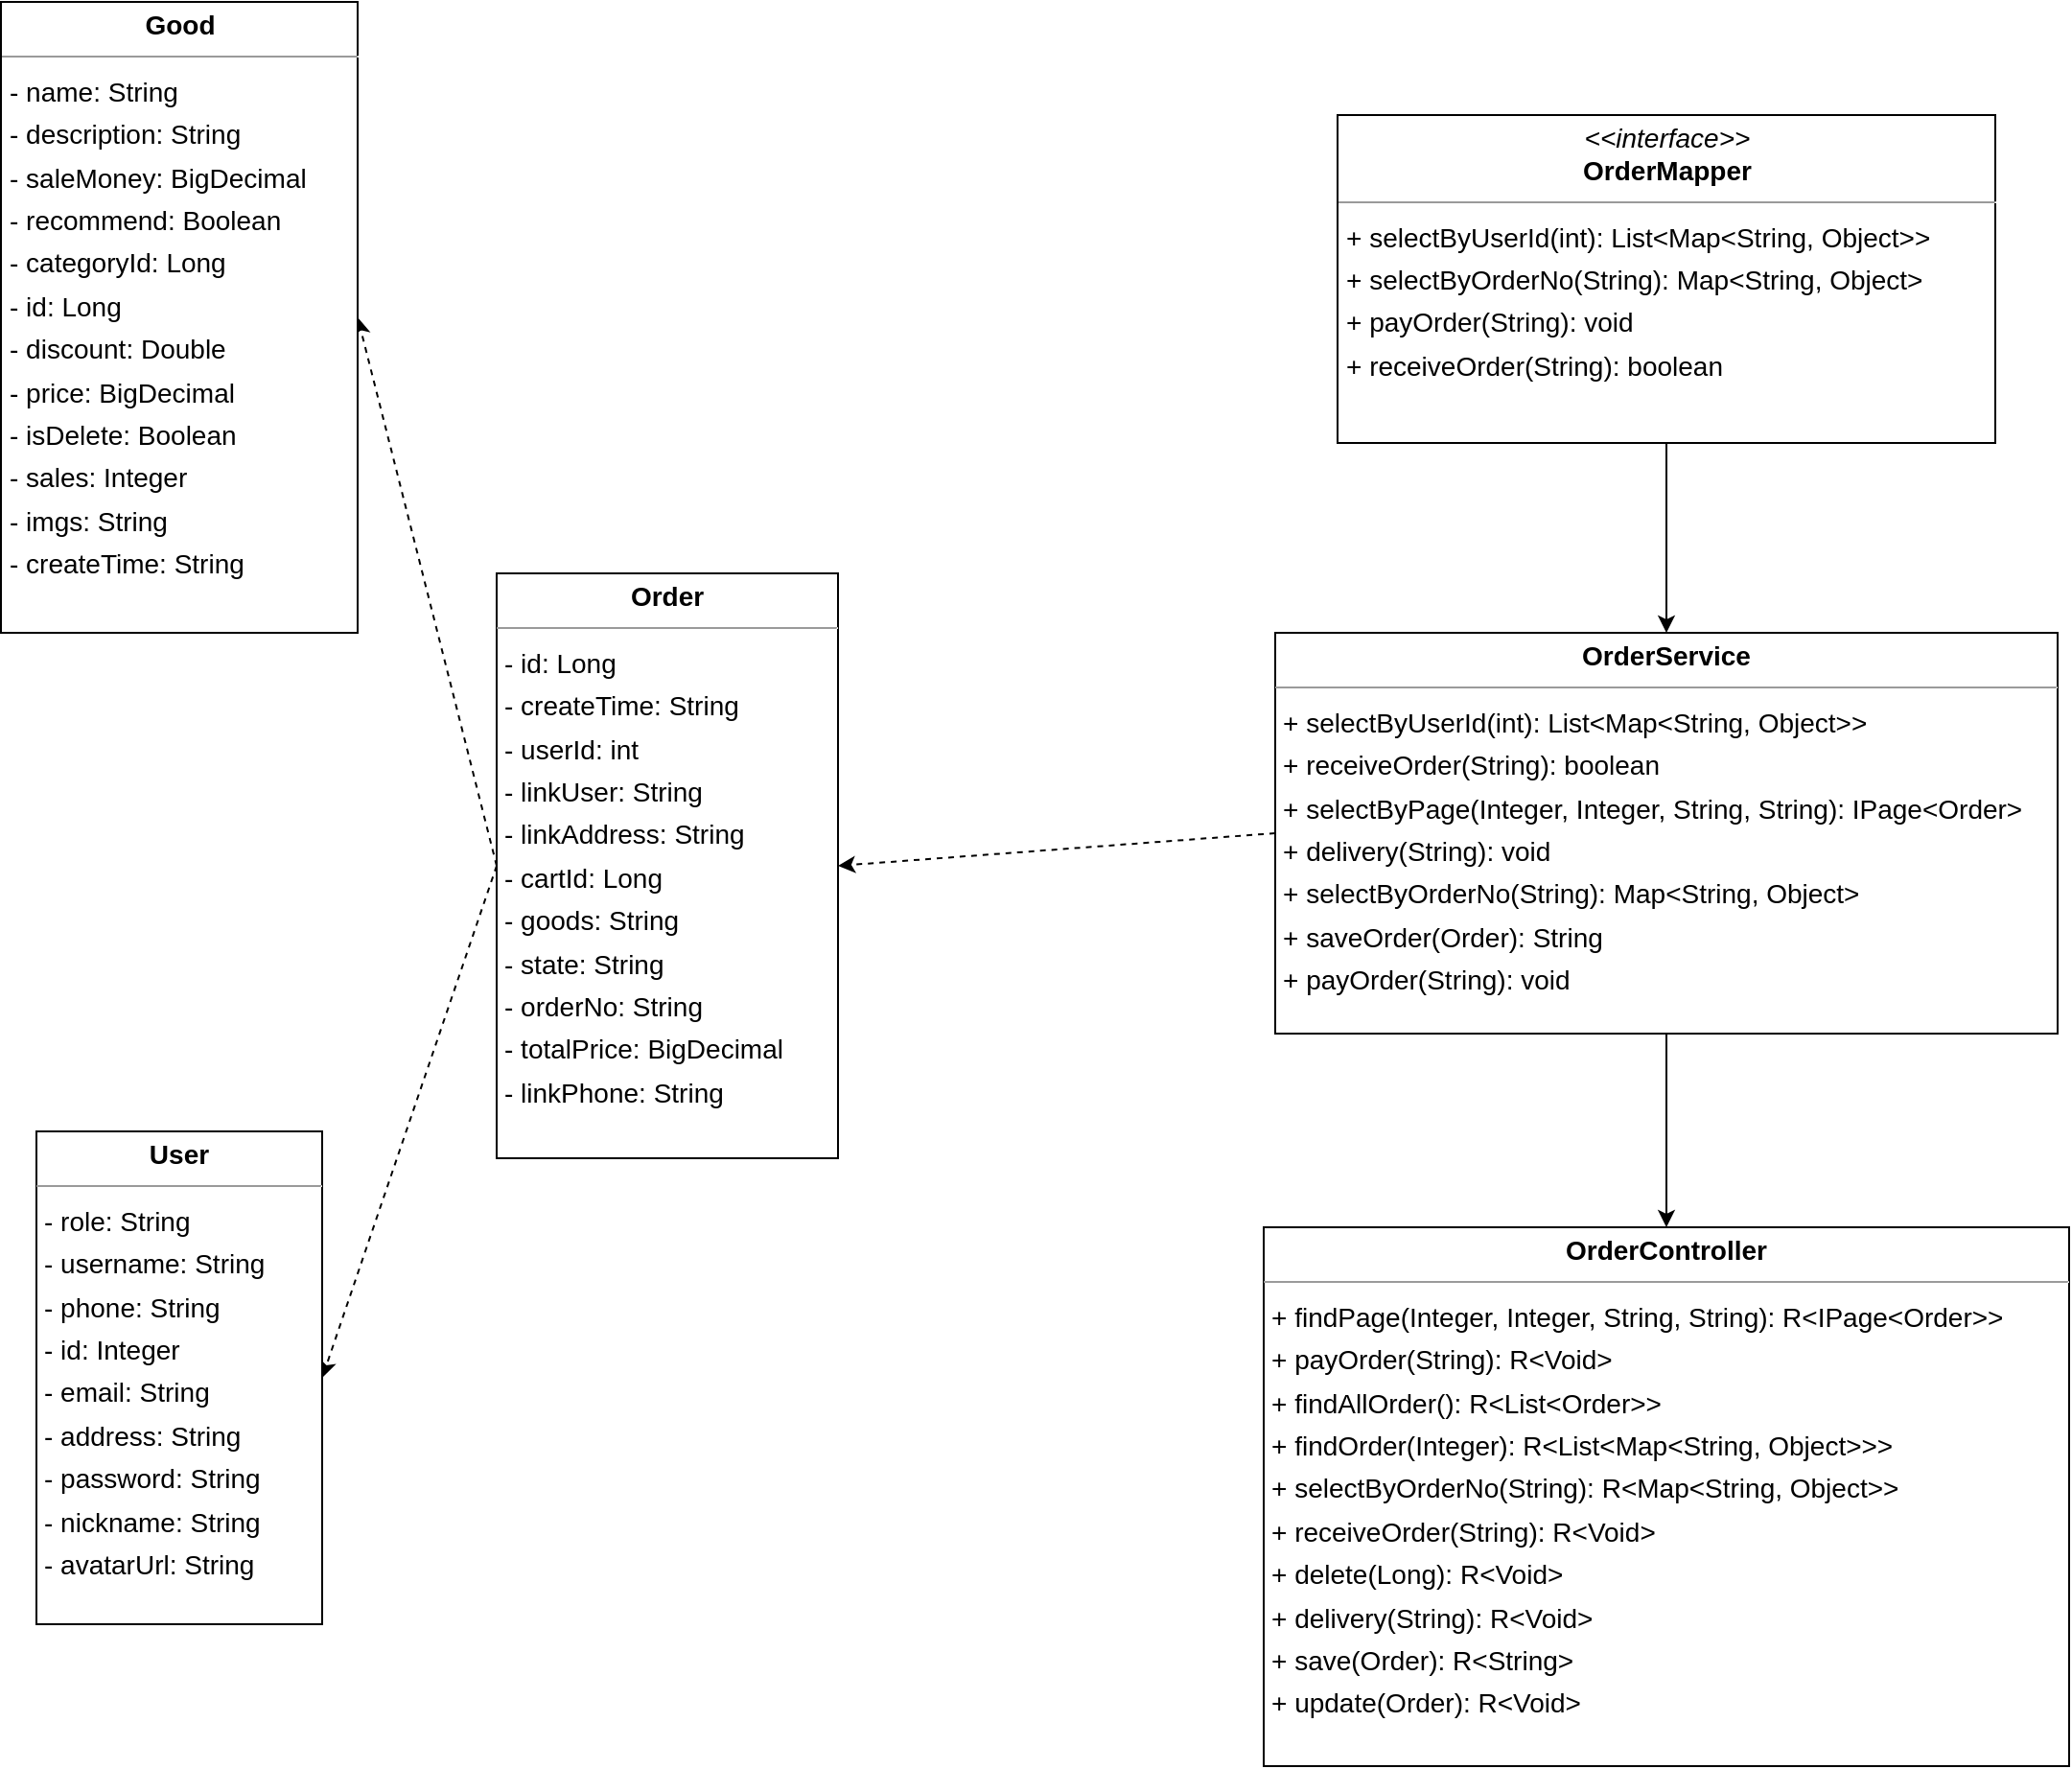 <mxfile version="24.2.2" type="github">
  <diagram id="OwrKJrgg1d9glMkYioNr" name="第 1 页">
    <mxGraphModel dx="3274" dy="1106" grid="1" gridSize="10" guides="1" tooltips="1" connect="1" arrows="1" fold="1" page="0" pageScale="1" pageWidth="827" pageHeight="1169" background="none" math="0" shadow="0">
      <root>
        <mxCell id="0" />
        <mxCell id="1" parent="0" />
        <mxCell id="QPYarHML5cugGcIrPuqS-11" value="" style="edgeStyle=none;rounded=0;orthogonalLoop=1;jettySize=auto;html=1;strokeColor=default;align=center;verticalAlign=middle;fontFamily=Helvetica;fontSize=11;fontColor=default;labelBackgroundColor=default;endArrow=classic;" edge="1" parent="1" source="node0" target="QPYarHML5cugGcIrPuqS-3">
          <mxGeometry relative="1" as="geometry" />
        </mxCell>
        <mxCell id="node0" value="&lt;p style=&quot;margin:0px;margin-top:4px;text-align:center;&quot;&gt;&lt;i&gt;&amp;lt;&amp;lt;interface&amp;gt;&amp;gt;&lt;/i&gt;&lt;br/&gt;&lt;b&gt;OrderMapper&lt;/b&gt;&lt;/p&gt;&lt;hr size=&quot;1&quot;/&gt;&lt;p style=&quot;margin:0 0 0 4px;line-height:1.6;&quot;&gt;+ selectByUserId(int): List&amp;lt;Map&amp;lt;String, Object&amp;gt;&amp;gt;&lt;br/&gt;+ selectByOrderNo(String): Map&amp;lt;String, Object&amp;gt;&lt;br/&gt;+ payOrder(String): void&lt;br/&gt;+ receiveOrder(String): boolean&lt;/p&gt;" style="verticalAlign=top;align=left;overflow=fill;fontSize=14;fontFamily=Helvetica;html=1;rounded=0;shadow=0;comic=0;labelBackgroundColor=none;strokeWidth=1;" parent="1" vertex="1">
          <mxGeometry x="-121.5" y="320" width="343" height="171" as="geometry" />
        </mxCell>
        <mxCell id="QPYarHML5cugGcIrPuqS-8" style="edgeStyle=none;rounded=0;orthogonalLoop=1;jettySize=auto;html=1;exitX=0;exitY=0.5;exitDx=0;exitDy=0;entryX=1;entryY=0.5;entryDx=0;entryDy=0;dashed=1;strokeColor=default;align=center;verticalAlign=middle;fontFamily=Helvetica;fontSize=11;fontColor=default;labelBackgroundColor=default;endArrow=classic;" edge="1" parent="1" source="QPYarHML5cugGcIrPuqS-1" target="QPYarHML5cugGcIrPuqS-6">
          <mxGeometry relative="1" as="geometry" />
        </mxCell>
        <mxCell id="QPYarHML5cugGcIrPuqS-9" style="edgeStyle=none;rounded=0;orthogonalLoop=1;jettySize=auto;html=1;exitX=0;exitY=0.5;exitDx=0;exitDy=0;entryX=1;entryY=0.5;entryDx=0;entryDy=0;dashed=1;strokeColor=default;align=center;verticalAlign=middle;fontFamily=Helvetica;fontSize=11;fontColor=default;labelBackgroundColor=default;endArrow=classic;" edge="1" parent="1" source="QPYarHML5cugGcIrPuqS-1" target="QPYarHML5cugGcIrPuqS-5">
          <mxGeometry relative="1" as="geometry" />
        </mxCell>
        <mxCell id="QPYarHML5cugGcIrPuqS-1" value="&lt;p style=&quot;margin:0px;margin-top:4px;text-align:center;&quot;&gt;&lt;b&gt;Order&lt;/b&gt;&lt;/p&gt;&lt;hr size=&quot;1&quot;/&gt;&lt;p style=&quot;margin:0 0 0 4px;line-height:1.6;&quot;&gt;- id: Long&lt;br/&gt;- createTime: String&lt;br/&gt;- userId: int&lt;br/&gt;- linkUser: String&lt;br/&gt;- linkAddress: String&lt;br/&gt;- cartId: Long&lt;br/&gt;- goods: String&lt;br/&gt;- state: String&lt;br/&gt;- orderNo: String&lt;br/&gt;- totalPrice: BigDecimal&lt;br/&gt;- linkPhone: String&lt;/p&gt;" style="verticalAlign=top;align=left;overflow=fill;fontSize=14;fontFamily=Helvetica;html=1;rounded=0;shadow=0;comic=0;labelBackgroundColor=none;strokeWidth=1;" vertex="1" parent="1">
          <mxGeometry x="-560" y="559" width="178" height="305" as="geometry" />
        </mxCell>
        <mxCell id="QPYarHML5cugGcIrPuqS-2" value="&lt;p style=&quot;margin:0px;margin-top:4px;text-align:center;&quot;&gt;&lt;b&gt;OrderController&lt;/b&gt;&lt;/p&gt;&lt;hr size=&quot;1&quot;/&gt;&lt;p style=&quot;margin:0 0 0 4px;line-height:1.6;&quot;&gt;+ findPage(Integer, Integer, String, String): R&amp;lt;IPage&amp;lt;Order&amp;gt;&amp;gt;&lt;br/&gt;+ payOrder(String): R&amp;lt;Void&amp;gt;&lt;br/&gt;+ findAllOrder(): R&amp;lt;List&amp;lt;Order&amp;gt;&amp;gt;&lt;br/&gt;+ findOrder(Integer): R&amp;lt;List&amp;lt;Map&amp;lt;String, Object&amp;gt;&amp;gt;&amp;gt;&lt;br/&gt;+ selectByOrderNo(String): R&amp;lt;Map&amp;lt;String, Object&amp;gt;&amp;gt;&lt;br/&gt;+ receiveOrder(String): R&amp;lt;Void&amp;gt;&lt;br/&gt;+ delete(Long): R&amp;lt;Void&amp;gt;&lt;br/&gt;+ delivery(String): R&amp;lt;Void&amp;gt;&lt;br/&gt;+ save(Order): R&amp;lt;String&amp;gt;&lt;br/&gt;+ update(Order): R&amp;lt;Void&amp;gt;&lt;/p&gt;" style="verticalAlign=top;align=left;overflow=fill;fontSize=14;fontFamily=Helvetica;html=1;rounded=0;shadow=0;comic=0;labelBackgroundColor=none;strokeWidth=1;" vertex="1" parent="1">
          <mxGeometry x="-160" y="900" width="420" height="281" as="geometry" />
        </mxCell>
        <mxCell id="QPYarHML5cugGcIrPuqS-7" style="rounded=0;orthogonalLoop=1;jettySize=auto;html=1;exitX=0;exitY=0.5;exitDx=0;exitDy=0;entryX=1;entryY=0.5;entryDx=0;entryDy=0;dashed=1;" edge="1" parent="1" source="QPYarHML5cugGcIrPuqS-3" target="QPYarHML5cugGcIrPuqS-1">
          <mxGeometry relative="1" as="geometry" />
        </mxCell>
        <mxCell id="QPYarHML5cugGcIrPuqS-10" value="" style="edgeStyle=none;rounded=0;orthogonalLoop=1;jettySize=auto;html=1;strokeColor=default;align=center;verticalAlign=middle;fontFamily=Helvetica;fontSize=11;fontColor=default;labelBackgroundColor=default;endArrow=classic;" edge="1" parent="1" source="QPYarHML5cugGcIrPuqS-3" target="QPYarHML5cugGcIrPuqS-2">
          <mxGeometry relative="1" as="geometry" />
        </mxCell>
        <mxCell id="QPYarHML5cugGcIrPuqS-3" value="&lt;p style=&quot;margin:0px;margin-top:4px;text-align:center;&quot;&gt;&lt;b&gt;OrderService&lt;/b&gt;&lt;/p&gt;&lt;hr size=&quot;1&quot;/&gt;&lt;p style=&quot;margin:0 0 0 4px;line-height:1.6;&quot;&gt;+ selectByUserId(int): List&amp;lt;Map&amp;lt;String, Object&amp;gt;&amp;gt;&lt;br/&gt;+ receiveOrder(String): boolean&lt;br/&gt;+ selectByPage(Integer, Integer, String, String): IPage&amp;lt;Order&amp;gt;&lt;br/&gt;+ delivery(String): void&lt;br/&gt;+ selectByOrderNo(String): Map&amp;lt;String, Object&amp;gt;&lt;br/&gt;+ saveOrder(Order): String&lt;br/&gt;+ payOrder(String): void&lt;/p&gt;" style="verticalAlign=top;align=left;overflow=fill;fontSize=14;fontFamily=Helvetica;html=1;rounded=0;shadow=0;comic=0;labelBackgroundColor=none;strokeWidth=1;" vertex="1" parent="1">
          <mxGeometry x="-154" y="590" width="408" height="209" as="geometry" />
        </mxCell>
        <mxCell id="QPYarHML5cugGcIrPuqS-5" value="&lt;p style=&quot;margin:0px;margin-top:4px;text-align:center;&quot;&gt;&lt;b&gt;User&lt;/b&gt;&lt;/p&gt;&lt;hr size=&quot;1&quot;/&gt;&lt;p style=&quot;margin:0 0 0 4px;line-height:1.6;&quot;&gt;- role: String&lt;br/&gt;- username: String&lt;br/&gt;- phone: String&lt;br/&gt;- id: Integer&lt;br/&gt;- email: String&lt;br/&gt;- address: String&lt;br/&gt;- password: String&lt;br/&gt;- nickname: String&lt;br/&gt;- avatarUrl: String&lt;/p&gt;" style="verticalAlign=top;align=left;overflow=fill;fontSize=14;fontFamily=Helvetica;html=1;rounded=0;shadow=0;comic=0;labelBackgroundColor=none;strokeWidth=1;" vertex="1" parent="1">
          <mxGeometry x="-800" y="850" width="149" height="257" as="geometry" />
        </mxCell>
        <mxCell id="QPYarHML5cugGcIrPuqS-6" value="&lt;p style=&quot;margin:0px;margin-top:4px;text-align:center;&quot;&gt;&lt;b&gt;Good&lt;/b&gt;&lt;/p&gt;&lt;hr size=&quot;1&quot;/&gt;&lt;p style=&quot;margin:0 0 0 4px;line-height:1.6;&quot;&gt;- name: String&lt;br/&gt;- description: String&lt;br/&gt;- saleMoney: BigDecimal&lt;br/&gt;- recommend: Boolean&lt;br/&gt;- categoryId: Long&lt;br/&gt;- id: Long&lt;br/&gt;- discount: Double&lt;br/&gt;- price: BigDecimal&lt;br/&gt;- isDelete: Boolean&lt;br/&gt;- sales: Integer&lt;br/&gt;- imgs: String&lt;br/&gt;- createTime: String&lt;/p&gt;" style="verticalAlign=top;align=left;overflow=fill;fontSize=14;fontFamily=Helvetica;html=1;rounded=0;shadow=0;comic=0;labelBackgroundColor=none;strokeWidth=1;" vertex="1" parent="1">
          <mxGeometry x="-818.5" y="261" width="186" height="329" as="geometry" />
        </mxCell>
      </root>
    </mxGraphModel>
  </diagram>
</mxfile>
